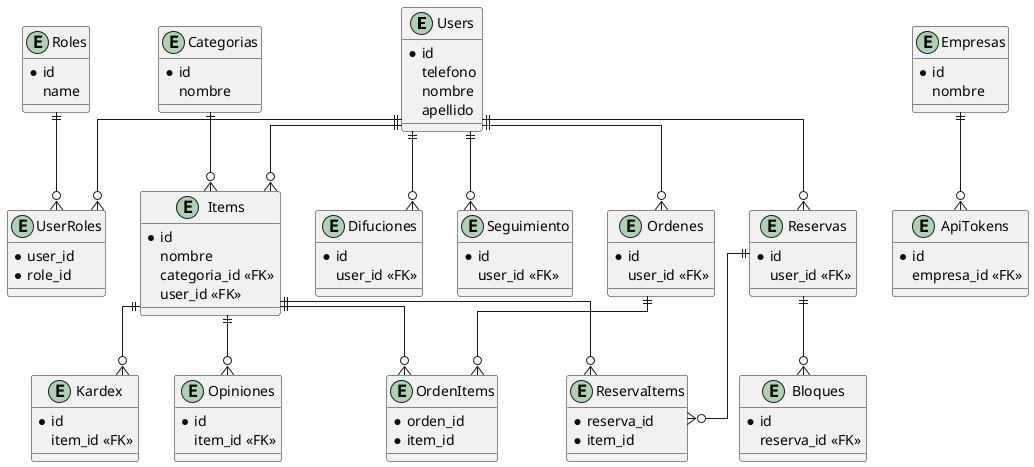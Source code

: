@startuml
skinparam linetype ortho
skinparam entity {
  BackgroundColor<<FK>> LightYellow
}

entity Users {
  *id
  telefono
  nombre
  apellido
}

entity Roles {
  *id
  name
}

entity UserRoles {
  *user_id
  *role_id
}

entity Categorias {
  *id
  nombre
}

entity Items {
  *id
  nombre
  categoria_id <<FK>>
  user_id <<FK>>
}

entity Opiniones {
  *id
  item_id <<FK>>
}

entity Kardex {
  *id
  item_id <<FK>>
}

entity Reservas {
  *id
  user_id <<FK>>
}

entity Bloques {
  *id
  reserva_id <<FK>>
}

entity ReservaItems {
  *reserva_id
  *item_id
}

entity Ordenes {
  *id
  user_id <<FK>>
}

entity OrdenItems {
  *orden_id
  *item_id
}

entity Empresas {
  *id
  nombre
}

entity ApiTokens {
  *id
  empresa_id <<FK>>
}

entity Difuciones {
  *id
  user_id <<FK>>
}

entity Seguimiento {
  *id
  user_id <<FK>>
}

' -------------------------------
' Relaciones entre entidades
' -------------------------------

Users ||--o{ UserRoles
Roles ||--o{ UserRoles

Categorias ||--o{ Items
Users ||--o{ Items
Items ||--o{ Opiniones
Items ||--o{ Kardex

Users ||--o{ Reservas
Reservas ||--o{ Bloques
Reservas ||--o{ ReservaItems
Items ||--o{ ReservaItems

Users ||--o{ Ordenes
Ordenes ||--o{ OrdenItems
Items ||--o{ OrdenItems

Empresas ||--o{ ApiTokens

Users ||--o{ Difuciones
Users ||--o{ Seguimiento

@enduml
